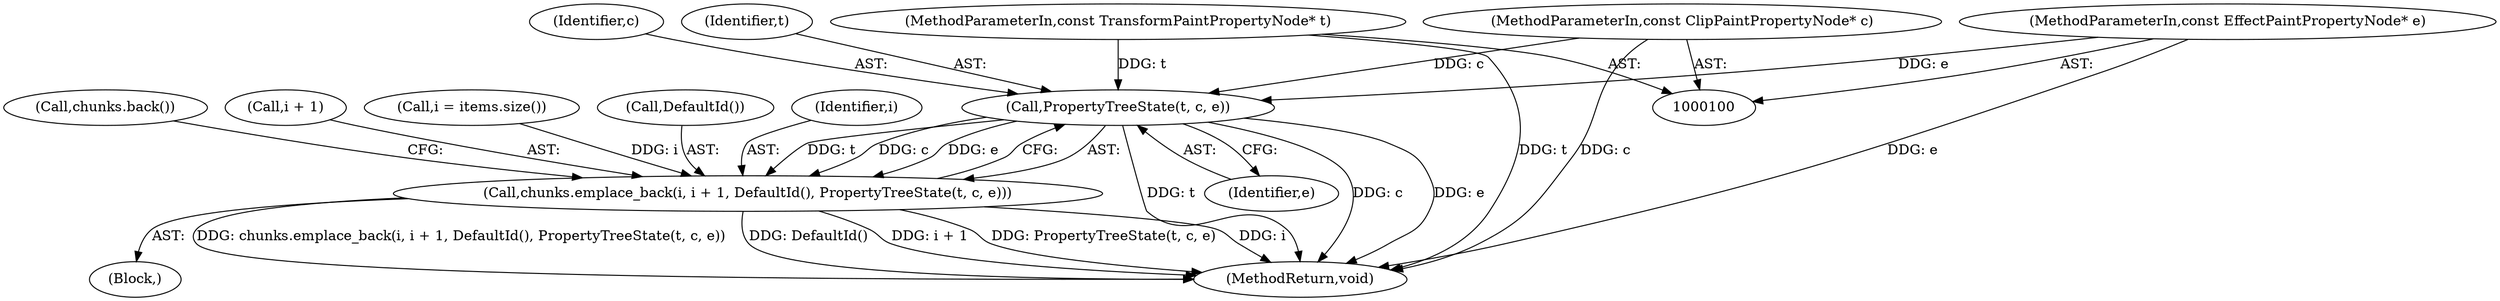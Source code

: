 digraph "1_Chrome_f911e11e7f6b5c0d6f5ee694a9871de6619889f7_35@pointer" {
"1000133" [label="(Call,PropertyTreeState(t, c, e))"];
"1000102" [label="(MethodParameterIn,const TransformPaintPropertyNode* t)"];
"1000103" [label="(MethodParameterIn,const ClipPaintPropertyNode* c)"];
"1000104" [label="(MethodParameterIn,const EffectPaintPropertyNode* e)"];
"1000127" [label="(Call,chunks.emplace_back(i, i + 1, DefaultId(), PropertyTreeState(t, c, e)))"];
"1000102" [label="(MethodParameterIn,const TransformPaintPropertyNode* t)"];
"1000133" [label="(Call,PropertyTreeState(t, c, e))"];
"1000132" [label="(Call,DefaultId())"];
"1000135" [label="(Identifier,c)"];
"1000103" [label="(MethodParameterIn,const ClipPaintPropertyNode* c)"];
"1000128" [label="(Identifier,i)"];
"1000106" [label="(Block,)"];
"1000142" [label="(MethodReturn,void)"];
"1000127" [label="(Call,chunks.emplace_back(i, i + 1, DefaultId(), PropertyTreeState(t, c, e)))"];
"1000139" [label="(Call,chunks.back())"];
"1000104" [label="(MethodParameterIn,const EffectPaintPropertyNode* e)"];
"1000129" [label="(Call,i + 1)"];
"1000108" [label="(Call,i = items.size())"];
"1000134" [label="(Identifier,t)"];
"1000136" [label="(Identifier,e)"];
"1000133" -> "1000127"  [label="AST: "];
"1000133" -> "1000136"  [label="CFG: "];
"1000134" -> "1000133"  [label="AST: "];
"1000135" -> "1000133"  [label="AST: "];
"1000136" -> "1000133"  [label="AST: "];
"1000127" -> "1000133"  [label="CFG: "];
"1000133" -> "1000142"  [label="DDG: e"];
"1000133" -> "1000142"  [label="DDG: t"];
"1000133" -> "1000142"  [label="DDG: c"];
"1000133" -> "1000127"  [label="DDG: t"];
"1000133" -> "1000127"  [label="DDG: c"];
"1000133" -> "1000127"  [label="DDG: e"];
"1000102" -> "1000133"  [label="DDG: t"];
"1000103" -> "1000133"  [label="DDG: c"];
"1000104" -> "1000133"  [label="DDG: e"];
"1000102" -> "1000100"  [label="AST: "];
"1000102" -> "1000142"  [label="DDG: t"];
"1000103" -> "1000100"  [label="AST: "];
"1000103" -> "1000142"  [label="DDG: c"];
"1000104" -> "1000100"  [label="AST: "];
"1000104" -> "1000142"  [label="DDG: e"];
"1000127" -> "1000106"  [label="AST: "];
"1000128" -> "1000127"  [label="AST: "];
"1000129" -> "1000127"  [label="AST: "];
"1000132" -> "1000127"  [label="AST: "];
"1000139" -> "1000127"  [label="CFG: "];
"1000127" -> "1000142"  [label="DDG: chunks.emplace_back(i, i + 1, DefaultId(), PropertyTreeState(t, c, e))"];
"1000127" -> "1000142"  [label="DDG: DefaultId()"];
"1000127" -> "1000142"  [label="DDG: i + 1"];
"1000127" -> "1000142"  [label="DDG: PropertyTreeState(t, c, e)"];
"1000127" -> "1000142"  [label="DDG: i"];
"1000108" -> "1000127"  [label="DDG: i"];
}
